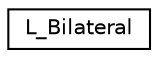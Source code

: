 digraph "Graphical Class Hierarchy"
{
 // LATEX_PDF_SIZE
  edge [fontname="Helvetica",fontsize="10",labelfontname="Helvetica",labelfontsize="10"];
  node [fontname="Helvetica",fontsize="10",shape=record];
  rankdir="LR";
  Node0 [label="L_Bilateral",height=0.2,width=0.4,color="black", fillcolor="white", style="filled",URL="$struct_l___bilateral.html",tooltip=" "];
}
